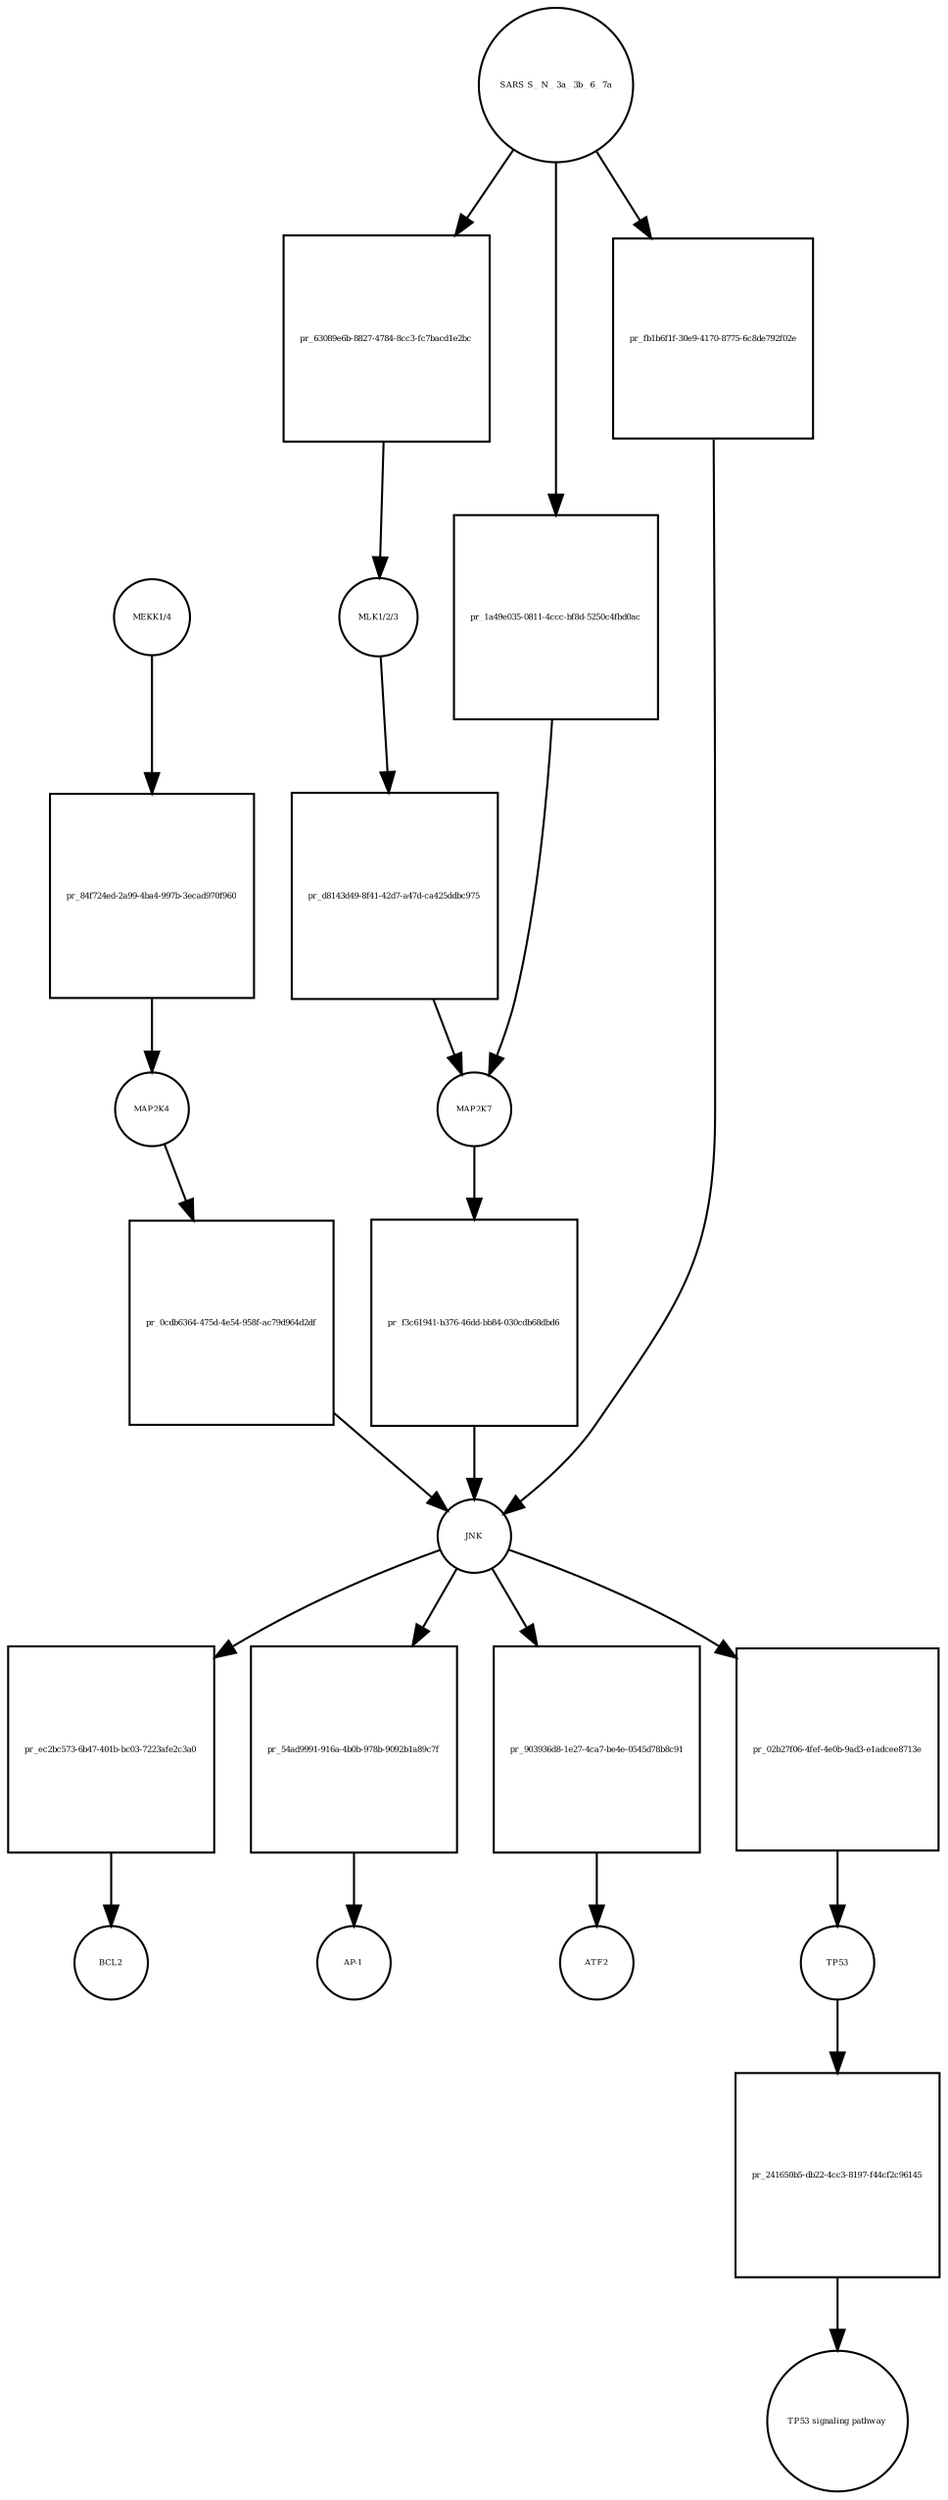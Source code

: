 strict digraph  {
"MEKK1/4" [annotation="", bipartite=0, cls=complex, fontsize=4, label="MEKK1/4", shape=circle];
"pr_84f724ed-2a99-4ba4-997b-3ecad970f960" [annotation="", bipartite=1, cls=process, fontsize=4, label="pr_84f724ed-2a99-4ba4-997b-3ecad970f960", shape=square];
MAP2K4 [annotation=urn_miriam_uniprot_P45985, bipartite=0, cls=macromolecule, fontsize=4, label=MAP2K4, shape=circle];
"MLK1/2/3" [annotation="", bipartite=0, cls=complex, fontsize=4, label="MLK1/2/3", shape=circle];
"pr_d8143d49-8f41-42d7-a47d-ca425ddbc975" [annotation="", bipartite=1, cls=process, fontsize=4, label="pr_d8143d49-8f41-42d7-a47d-ca425ddbc975", shape=square];
MAP2K7 [annotation=urn_miriam_uniprot_O14733, bipartite=0, cls=macromolecule, fontsize=4, label=MAP2K7, shape=circle];
"pr_0cdb6364-475d-4e54-958f-ac79d964d2df" [annotation="", bipartite=1, cls=process, fontsize=4, label="pr_0cdb6364-475d-4e54-958f-ac79d964d2df", shape=square];
JNK [annotation="", bipartite=0, cls=complex, fontsize=4, label=JNK, shape=circle];
"pr_f3c61941-b376-46dd-bb84-030cdb68dbd6" [annotation="", bipartite=1, cls=process, fontsize=4, label="pr_f3c61941-b376-46dd-bb84-030cdb68dbd6", shape=square];
"pr_ec2bc573-6b47-401b-bc03-7223afe2c3a0" [annotation="", bipartite=1, cls=process, fontsize=4, label="pr_ec2bc573-6b47-401b-bc03-7223afe2c3a0", shape=square];
BCL2 [annotation=urn_miriam_uniprot_P10415, bipartite=0, cls=macromolecule, fontsize=4, label=BCL2, shape=circle];
"pr_54ad9991-916a-4b0b-978b-9092b1a89c7f" [annotation="", bipartite=1, cls=process, fontsize=4, label="pr_54ad9991-916a-4b0b-978b-9092b1a89c7f", shape=square];
"AP-1" [annotation="", bipartite=0, cls=complex, fontsize=4, label="AP-1", shape=circle];
"SARS S_ N_ 3a_ 3b_ 6_ 7a" [annotation="", bipartite=0, cls=macromolecule, fontsize=4, label="SARS S_ N_ 3a_ 3b_ 6_ 7a", shape=circle];
"pr_63089e6b-8827-4784-8cc3-fc7bacd1e2bc" [annotation="", bipartite=1, cls=process, fontsize=4, label="pr_63089e6b-8827-4784-8cc3-fc7bacd1e2bc", shape=square];
"pr_903936d8-1e27-4ca7-be4e-0545d78b8c91" [annotation="", bipartite=1, cls=process, fontsize=4, label="pr_903936d8-1e27-4ca7-be4e-0545d78b8c91", shape=square];
ATF2 [annotation=urn_miriam_uniprot_P15336, bipartite=0, cls=macromolecule, fontsize=4, label=ATF2, shape=circle];
"pr_02b27f06-4fef-4e0b-9ad3-e1adcee8713e" [annotation="", bipartite=1, cls=process, fontsize=4, label="pr_02b27f06-4fef-4e0b-9ad3-e1adcee8713e", shape=square];
TP53 [annotation=urn_miriam_uniprot_P04637, bipartite=0, cls=macromolecule, fontsize=4, label=TP53, shape=circle];
"pr_241650b5-db22-4cc3-8197-f44cf2c96145" [annotation="", bipartite=1, cls=process, fontsize=4, label="pr_241650b5-db22-4cc3-8197-f44cf2c96145", shape=square];
"TP53 signaling pathway" [annotation="", bipartite=0, cls="unspecified entity", fontsize=4, label="TP53 signaling pathway", shape=circle];
"pr_1a49e035-0811-4ccc-bf8d-5250c4fbd0ac" [annotation="", bipartite=1, cls=process, fontsize=4, label="pr_1a49e035-0811-4ccc-bf8d-5250c4fbd0ac", shape=square];
"pr_fb1b6f1f-30e9-4170-8775-6c8de792f02e" [annotation="", bipartite=1, cls=process, fontsize=4, label="pr_fb1b6f1f-30e9-4170-8775-6c8de792f02e", shape=square];
"MEKK1/4" -> "pr_84f724ed-2a99-4ba4-997b-3ecad970f960"  [annotation="", interaction_type=consumption];
"pr_84f724ed-2a99-4ba4-997b-3ecad970f960" -> MAP2K4  [annotation="", interaction_type=production];
MAP2K4 -> "pr_0cdb6364-475d-4e54-958f-ac79d964d2df"  [annotation="", interaction_type=consumption];
"MLK1/2/3" -> "pr_d8143d49-8f41-42d7-a47d-ca425ddbc975"  [annotation="", interaction_type=consumption];
"pr_d8143d49-8f41-42d7-a47d-ca425ddbc975" -> MAP2K7  [annotation="", interaction_type=production];
MAP2K7 -> "pr_f3c61941-b376-46dd-bb84-030cdb68dbd6"  [annotation="", interaction_type=consumption];
"pr_0cdb6364-475d-4e54-958f-ac79d964d2df" -> JNK  [annotation="", interaction_type=production];
JNK -> "pr_ec2bc573-6b47-401b-bc03-7223afe2c3a0"  [annotation="", interaction_type=consumption];
JNK -> "pr_54ad9991-916a-4b0b-978b-9092b1a89c7f"  [annotation="", interaction_type=consumption];
JNK -> "pr_903936d8-1e27-4ca7-be4e-0545d78b8c91"  [annotation="", interaction_type=consumption];
JNK -> "pr_02b27f06-4fef-4e0b-9ad3-e1adcee8713e"  [annotation="", interaction_type=consumption];
"pr_f3c61941-b376-46dd-bb84-030cdb68dbd6" -> JNK  [annotation="", interaction_type=production];
"pr_ec2bc573-6b47-401b-bc03-7223afe2c3a0" -> BCL2  [annotation="", interaction_type=production];
"pr_54ad9991-916a-4b0b-978b-9092b1a89c7f" -> "AP-1"  [annotation="", interaction_type=production];
"SARS S_ N_ 3a_ 3b_ 6_ 7a" -> "pr_63089e6b-8827-4784-8cc3-fc7bacd1e2bc"  [annotation="", interaction_type=consumption];
"SARS S_ N_ 3a_ 3b_ 6_ 7a" -> "pr_1a49e035-0811-4ccc-bf8d-5250c4fbd0ac"  [annotation="", interaction_type=consumption];
"SARS S_ N_ 3a_ 3b_ 6_ 7a" -> "pr_fb1b6f1f-30e9-4170-8775-6c8de792f02e"  [annotation="", interaction_type=consumption];
"pr_63089e6b-8827-4784-8cc3-fc7bacd1e2bc" -> "MLK1/2/3"  [annotation="", interaction_type=production];
"pr_903936d8-1e27-4ca7-be4e-0545d78b8c91" -> ATF2  [annotation="", interaction_type=production];
"pr_02b27f06-4fef-4e0b-9ad3-e1adcee8713e" -> TP53  [annotation="", interaction_type=production];
TP53 -> "pr_241650b5-db22-4cc3-8197-f44cf2c96145"  [annotation="", interaction_type=consumption];
"pr_241650b5-db22-4cc3-8197-f44cf2c96145" -> "TP53 signaling pathway"  [annotation="", interaction_type=production];
"pr_1a49e035-0811-4ccc-bf8d-5250c4fbd0ac" -> MAP2K7  [annotation="", interaction_type=production];
"pr_fb1b6f1f-30e9-4170-8775-6c8de792f02e" -> JNK  [annotation="", interaction_type=production];
}
